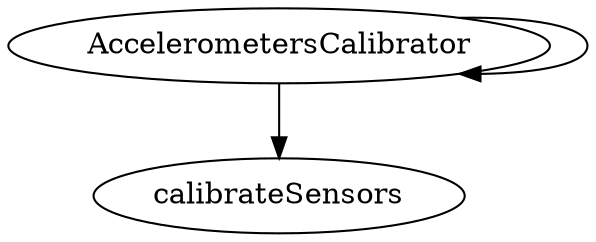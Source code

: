 /* Created by mdot for Matlab */
digraph m2html {
  AccelerometersCalibrator -> AccelerometersCalibrator;
  AccelerometersCalibrator -> calibrateSensors;

  AccelerometersCalibrator [URL="AccelerometersCalibrator.html"];
  calibrateSensors [URL="calibrateSensors.html"];
}